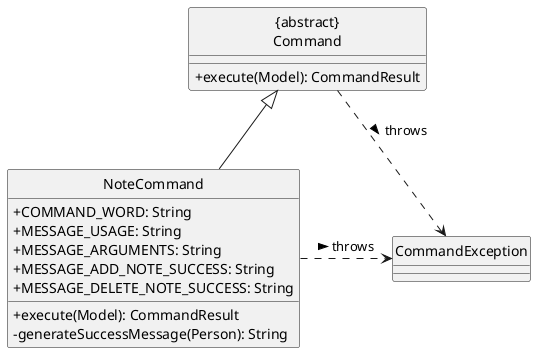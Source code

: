 @startuml
hide circle
skinparam classAttributeIconSize 0

Class "{abstract}\nCommand" as Command {
  +execute(Model): CommandResult
}
Class NoteCommand {
  +COMMAND_WORD: String
  +MESSAGE_USAGE: String
  +MESSAGE_ARGUMENTS: String
  +MESSAGE_ADD_NOTE_SUCCESS: String
  +MESSAGE_DELETE_NOTE_SUCCESS: String
  +execute(Model): CommandResult
  -generateSuccessMessage(Person): String
}
Class CommandException

NoteCommand -up-|> Command
Command ..> CommandException: throws >
NoteCommand .right.> CommandException: throws >
@enduml
